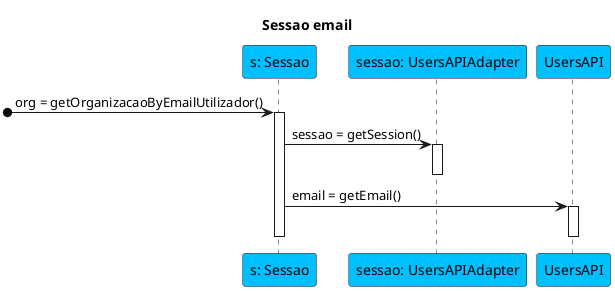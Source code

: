 @startuml
title Sessao email

participant "s: Sessao" as Sessao #DeepSkyBlue
participant "sessao: UsersAPIAdapter" as SU #DeepSkyBlue
participant "UsersAPI" as GU #DeepSkyBlue


[o-> Sessao : org = getOrganizacaoByEmailUtilizador() 
activate Sessao

Sessao -> SU : sessao = getSession()
activate SU
deactivate SU

Sessao -> GU : email = getEmail()
activate GU
deactivate GU


deactivate Sessao

@enduml